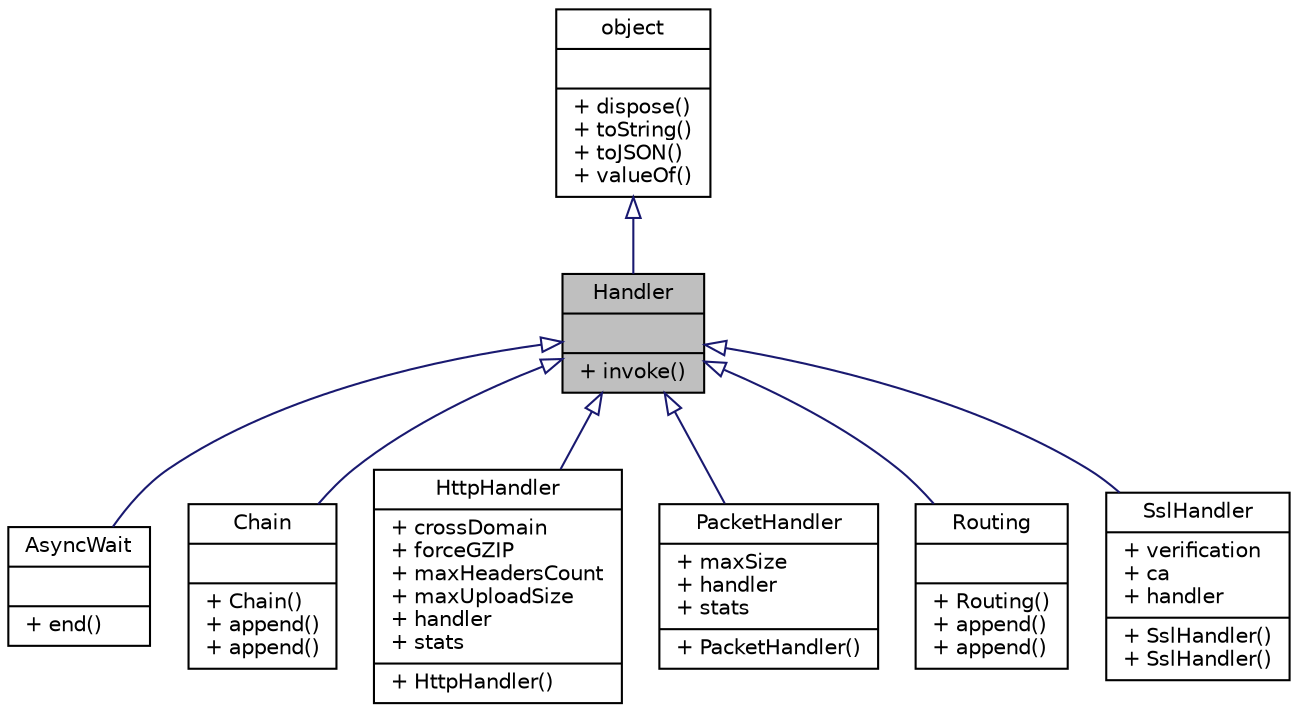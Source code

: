 digraph "Handler"
{
  edge [fontname="Helvetica",fontsize="10",labelfontname="Helvetica",labelfontsize="10"];
  node [fontname="Helvetica",fontsize="10",shape=record];
  Node1 [label="{Handler\n||+ invoke()\l}",height=0.2,width=0.4,color="black", fillcolor="grey75", style="filled", fontcolor="black"];
  Node2 -> Node1 [dir="back",color="midnightblue",fontsize="10",style="solid",arrowtail="onormal",fontname="Helvetica"];
  Node2 [label="{object\n||+ dispose()\l+ toString()\l+ toJSON()\l+ valueOf()\l}",height=0.2,width=0.4,color="black", fillcolor="white", style="filled",URL="$db/d38/interfaceobject.html",tooltip="All objects inherit from this. "];
  Node1 -> Node3 [dir="back",color="midnightblue",fontsize="10",style="solid",arrowtail="onormal",fontname="Helvetica"];
  Node3 [label="{AsyncWait\n||+ end()\l}",height=0.2,width=0.4,color="black", fillcolor="white", style="filled",URL="$d2/d88/interfaceAsyncWait.html",tooltip="Message Handler object for asynchronous waiting. "];
  Node1 -> Node4 [dir="back",color="midnightblue",fontsize="10",style="solid",arrowtail="onormal",fontname="Helvetica"];
  Node4 [label="{Chain\n||+ Chain()\l+ append()\l+ append()\l}",height=0.2,width=0.4,color="black", fillcolor="white", style="filled",URL="$d3/d78/interfaceChain.html",tooltip="The handler of the message handler chain object. "];
  Node1 -> Node5 [dir="back",color="midnightblue",fontsize="10",style="solid",arrowtail="onormal",fontname="Helvetica"];
  Node5 [label="{HttpHandler\n|+ crossDomain\l+ forceGZIP\l+ maxHeadersCount\l+ maxUploadSize\l+ handler\l+ stats\l|+ HttpHandler()\l}",height=0.2,width=0.4,color="black", fillcolor="white", style="filled",URL="$d6/d18/interfaceHttpHandler.html",tooltip="http Protocol Conversion Processor "];
  Node1 -> Node6 [dir="back",color="midnightblue",fontsize="10",style="solid",arrowtail="onormal",fontname="Helvetica"];
  Node6 [label="{PacketHandler\n|+ maxSize\l+ handler\l+ stats\l|+ PacketHandler()\l}",height=0.2,width=0.4,color="black", fillcolor="white", style="filled",URL="$de/dba/interfacePacketHandler.html",tooltip="Packet protocal converter. "];
  Node1 -> Node7 [dir="back",color="midnightblue",fontsize="10",style="solid",arrowtail="onormal",fontname="Helvetica"];
  Node7 [label="{Routing\n||+ Routing()\l+ append()\l+ append()\l}",height=0.2,width=0.4,color="black", fillcolor="white", style="filled",URL="$df/dcb/interfaceRouting.html",tooltip="Message handler router. "];
  Node1 -> Node8 [dir="back",color="midnightblue",fontsize="10",style="solid",arrowtail="onormal",fontname="Helvetica"];
  Node8 [label="{SslHandler\n|+ verification\l+ ca\l+ handler\l|+ SslHandler()\l+ SslHandler()\l}",height=0.2,width=0.4,color="black", fillcolor="white", style="filled",URL="$df/dd8/interfaceSslHandler.html",tooltip="ssl protocol converter "];
}
